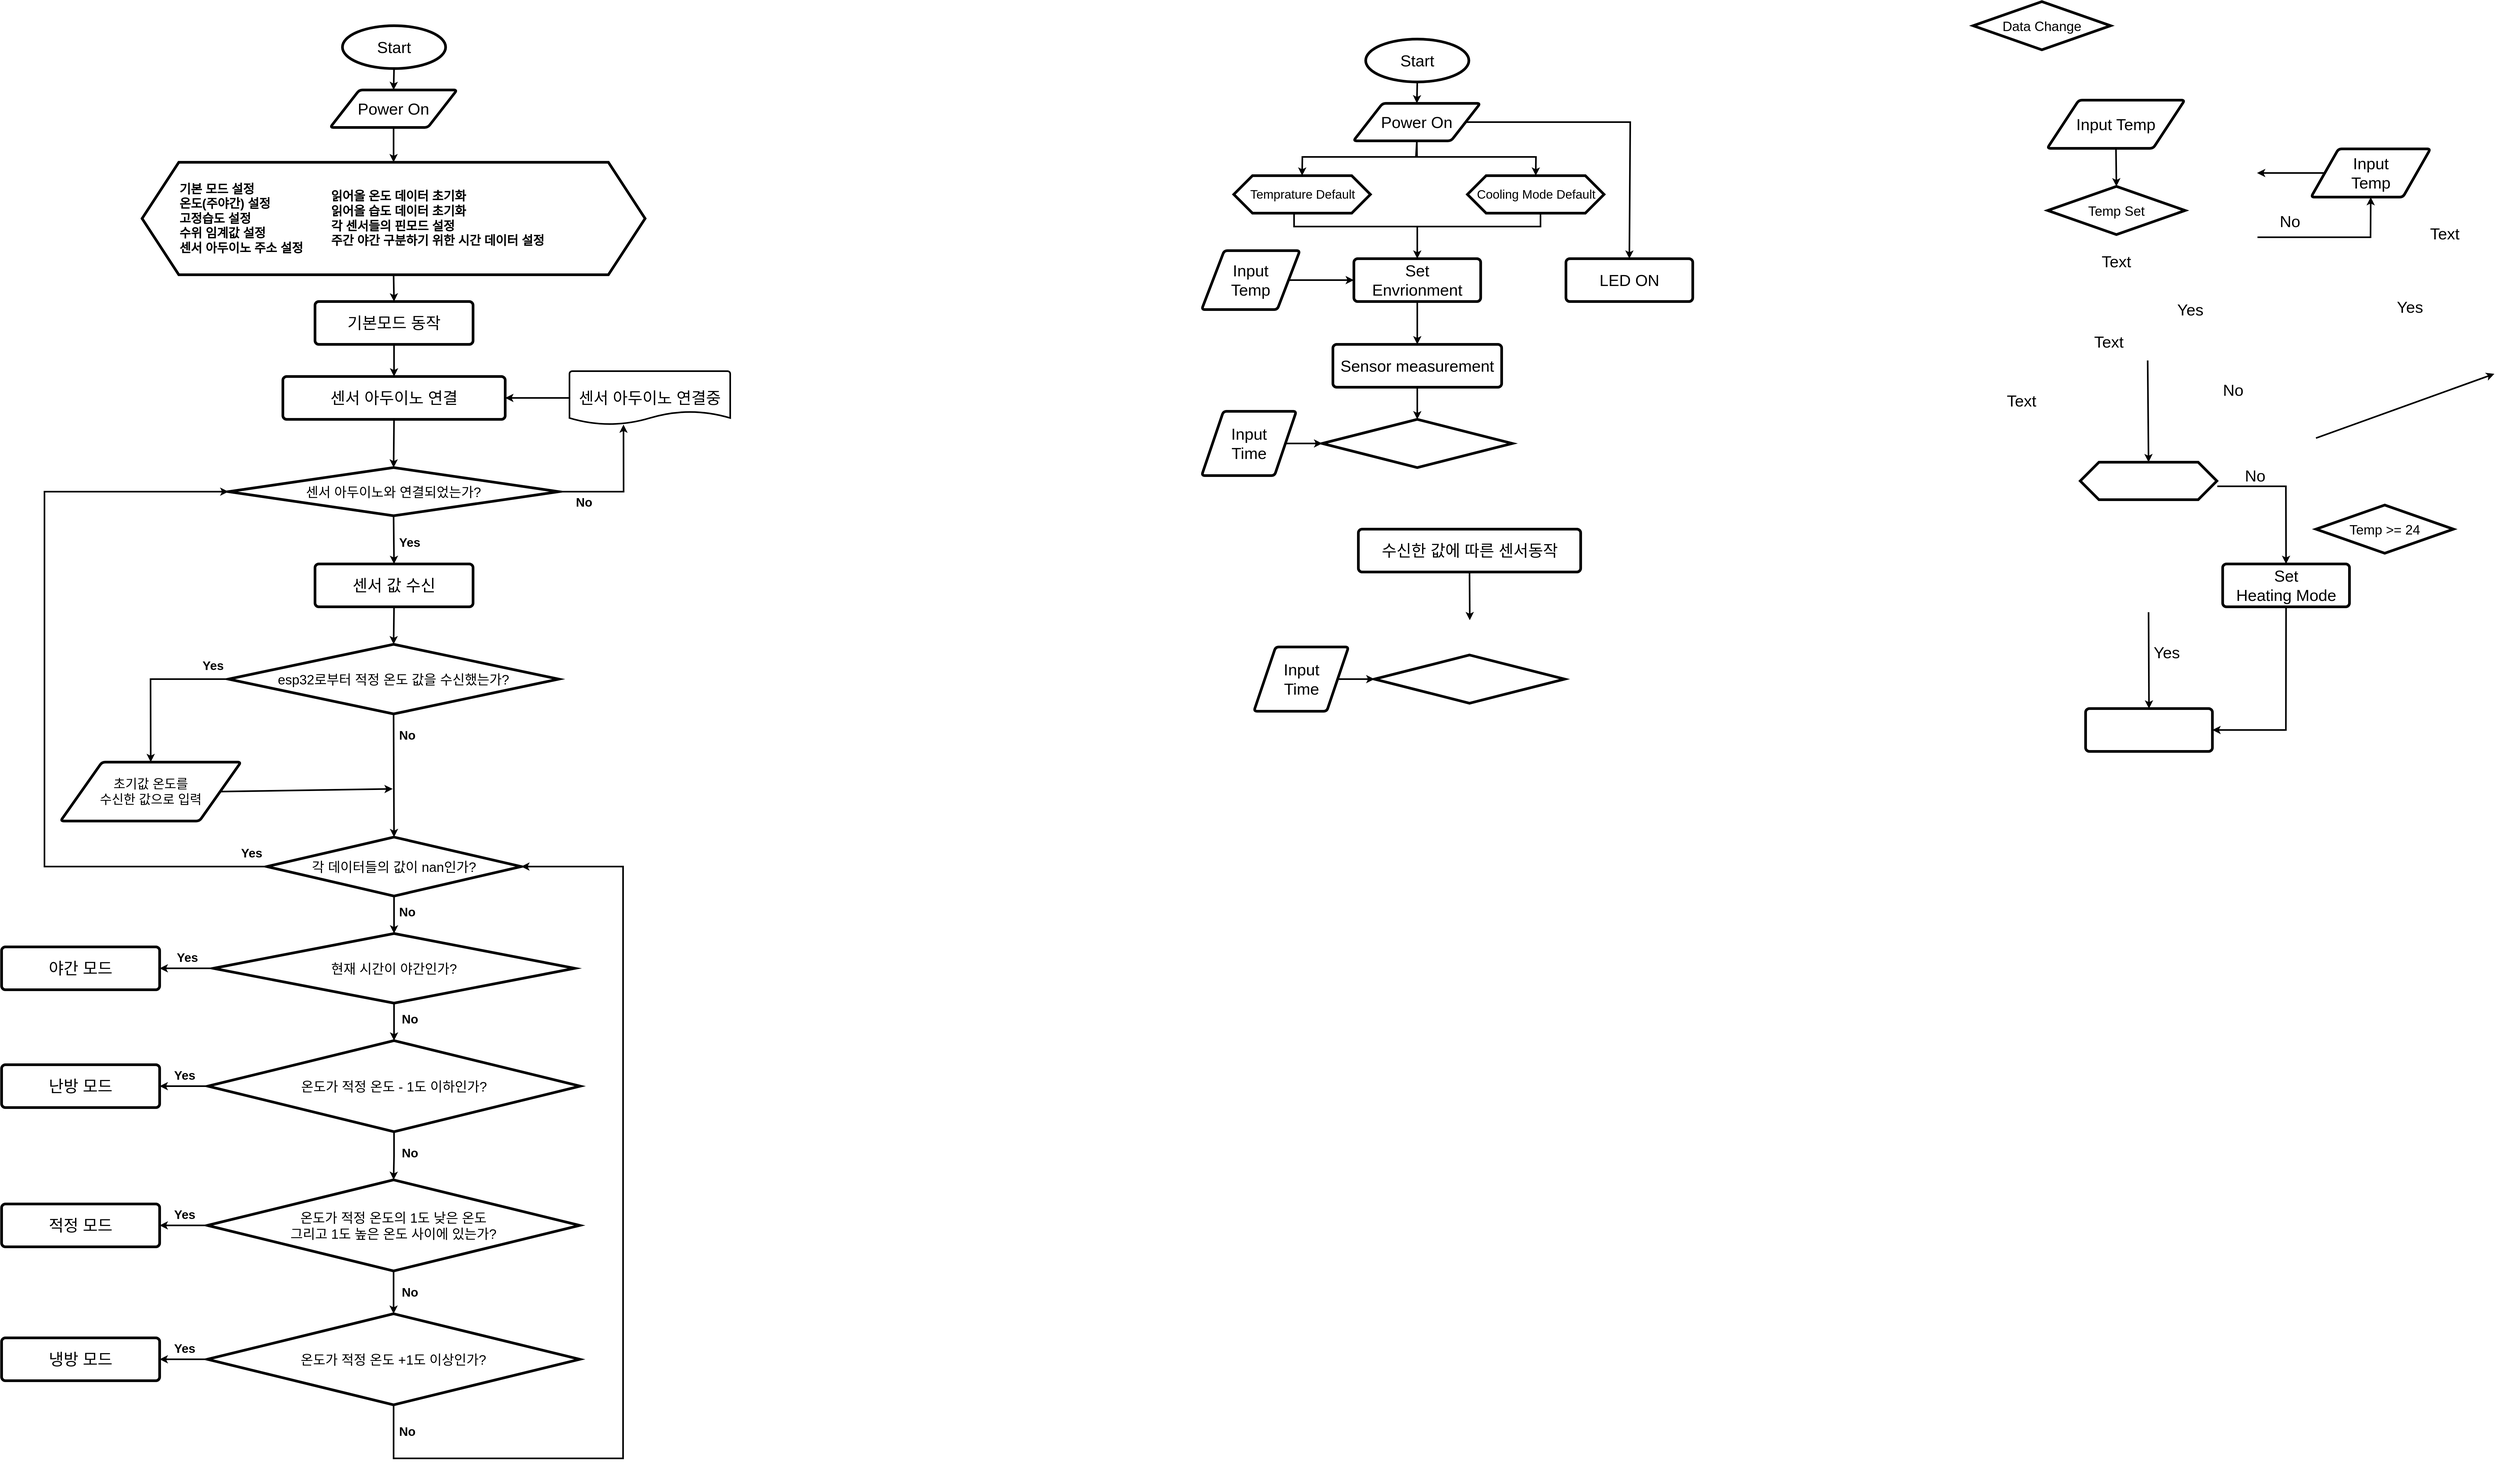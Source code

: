 <mxfile version="21.6.7" type="github">
  <diagram name="Page-1" id="edf60f1a-56cd-e834-aa8a-f176f3a09ee4">
    <mxGraphModel dx="5271" dy="2767" grid="1" gridSize="10" guides="1" tooltips="1" connect="1" arrows="1" fold="1" page="0" pageScale="1" pageWidth="1200" pageHeight="1920" background="none" math="0" shadow="0">
      <root>
        <mxCell id="0" />
        <mxCell id="1" parent="0" />
        <mxCell id="U9xf68Dv_fSdAsA3OCzk-1" value="Start" style="strokeWidth=5;html=1;shape=mxgraph.flowchart.start_1;whiteSpace=wrap;fontSize=30;" parent="1" vertex="1">
          <mxGeometry x="-1233.8" y="-1290" width="192.6" height="80" as="geometry" />
        </mxCell>
        <mxCell id="U9xf68Dv_fSdAsA3OCzk-3" value="" style="verticalLabelPosition=bottom;verticalAlign=top;html=1;shape=hexagon;perimeter=hexagonPerimeter2;arcSize=6;size=0.137;strokeColor=default;strokeWidth=5;fontFamily=Helvetica;fontSize=30;fontColor=default;fillColor=default;spacing=0;" parent="1" vertex="1">
          <mxGeometry x="-1480" y="-1035" width="255" height="70" as="geometry" />
        </mxCell>
        <mxCell id="U9xf68Dv_fSdAsA3OCzk-5" value="Temprature Default" style="text;html=1;align=center;verticalAlign=middle;resizable=0;points=[];autosize=1;strokeColor=none;fillColor=none;fontSize=23;fontFamily=Helvetica;fontColor=default;" parent="1" vertex="1">
          <mxGeometry x="-1462.5" y="-1020" width="220" height="40" as="geometry" />
        </mxCell>
        <mxCell id="U9xf68Dv_fSdAsA3OCzk-6" value="" style="endArrow=classic;html=1;rounded=0;fontFamily=Helvetica;fontSize=30;fontColor=default;exitX=0.5;exitY=1;exitDx=0;exitDy=0;exitPerimeter=0;strokeWidth=3;entryX=0.5;entryY=0;entryDx=0;entryDy=0;" parent="1" source="U9xf68Dv_fSdAsA3OCzk-1" target="U9xf68Dv_fSdAsA3OCzk-8" edge="1">
          <mxGeometry width="50" height="50" relative="1" as="geometry">
            <mxPoint x="-1010" y="-1130" as="sourcePoint" />
            <mxPoint x="-1140" y="-1180" as="targetPoint" />
          </mxGeometry>
        </mxCell>
        <mxCell id="U9xf68Dv_fSdAsA3OCzk-8" value="Power On" style="shape=parallelogram;html=1;strokeWidth=5;perimeter=parallelogramPerimeter;whiteSpace=wrap;rounded=1;arcSize=12;size=0.23;strokeColor=default;fontFamily=Helvetica;fontSize=30;fontColor=default;fillColor=default;" parent="1" vertex="1">
          <mxGeometry x="-1256.67" y="-1170" width="236.67" height="70" as="geometry" />
        </mxCell>
        <mxCell id="U9xf68Dv_fSdAsA3OCzk-9" value="" style="endArrow=classic;html=1;rounded=0;fontFamily=Helvetica;fontSize=30;fontColor=default;exitX=0.5;exitY=1;exitDx=0;exitDy=0;strokeWidth=3;entryX=0.5;entryY=0;entryDx=0;entryDy=0;" parent="1" source="U9xf68Dv_fSdAsA3OCzk-8" target="U9xf68Dv_fSdAsA3OCzk-3" edge="1">
          <mxGeometry width="50" height="50" relative="1" as="geometry">
            <mxPoint x="-1255.835" y="-1085" as="sourcePoint" />
            <mxPoint x="-1490" y="-1035" as="targetPoint" />
            <Array as="points">
              <mxPoint x="-1138" y="-1070" />
              <mxPoint x="-1352" y="-1070" />
            </Array>
          </mxGeometry>
        </mxCell>
        <mxCell id="U9xf68Dv_fSdAsA3OCzk-12" value="" style="endArrow=classic;html=1;rounded=0;fontFamily=Helvetica;fontSize=30;fontColor=default;strokeWidth=3;entryX=0.5;entryY=0;entryDx=0;entryDy=0;entryPerimeter=0;" parent="1" edge="1">
          <mxGeometry width="50" height="50" relative="1" as="geometry">
            <mxPoint x="225.83" y="-690" as="sourcePoint" />
            <mxPoint x="227.5" y="-500" as="targetPoint" />
          </mxGeometry>
        </mxCell>
        <mxCell id="U9xf68Dv_fSdAsA3OCzk-17" value="" style="endArrow=classic;html=1;rounded=0;fontFamily=Helvetica;fontSize=30;fontColor=default;exitX=0.5;exitY=1;exitDx=0;exitDy=0;strokeWidth=3;entryX=0.5;entryY=0;entryDx=0;entryDy=0;" parent="1" source="U9xf68Dv_fSdAsA3OCzk-8" target="U9xf68Dv_fSdAsA3OCzk-32" edge="1">
          <mxGeometry width="50" height="50" relative="1" as="geometry">
            <mxPoint x="-800" y="-1100" as="sourcePoint" />
            <mxPoint x="-565.5" y="-1060" as="targetPoint" />
            <Array as="points">
              <mxPoint x="-1140" y="-1070" />
              <mxPoint x="-916" y="-1070" />
            </Array>
          </mxGeometry>
        </mxCell>
        <mxCell id="U9xf68Dv_fSdAsA3OCzk-20" value="" style="rounded=1;whiteSpace=wrap;html=1;absoluteArcSize=1;arcSize=14;strokeWidth=5;strokeColor=default;fontFamily=Helvetica;fontSize=30;fontColor=default;fillColor=default;" parent="1" vertex="1">
          <mxGeometry x="109.99" y="-40" width="236.68" height="80" as="geometry" />
        </mxCell>
        <mxCell id="U9xf68Dv_fSdAsA3OCzk-23" value="" style="endArrow=classic;html=1;rounded=0;fontFamily=Helvetica;fontSize=30;fontColor=default;exitX=0;exitY=0.5;exitDx=0;exitDy=0;strokeWidth=3;exitPerimeter=0;entryX=0.5;entryY=0;entryDx=0;entryDy=0;" parent="1" source="U9xf68Dv_fSdAsA3OCzk-54" target="U9xf68Dv_fSdAsA3OCzk-31" edge="1">
          <mxGeometry width="50" height="50" relative="1" as="geometry">
            <mxPoint x="-910.0" y="-850" as="sourcePoint" />
            <mxPoint x="-978.58" y="-745" as="targetPoint" />
          </mxGeometry>
        </mxCell>
        <mxCell id="U9xf68Dv_fSdAsA3OCzk-24" value="Yes" style="text;html=1;align=center;verticalAlign=middle;resizable=0;points=[];autosize=1;strokeColor=none;fillColor=none;fontSize=30;fontFamily=Helvetica;fontColor=default;" parent="1" vertex="1">
          <mxGeometry x="270" y="-810" width="70" height="50" as="geometry" />
        </mxCell>
        <mxCell id="U9xf68Dv_fSdAsA3OCzk-25" value="" style="endArrow=classic;html=1;rounded=0;fontFamily=Helvetica;fontSize=30;fontColor=default;exitX=1;exitY=0.5;exitDx=0;exitDy=0;exitPerimeter=0;strokeWidth=3;entryX=0.5;entryY=1;entryDx=0;entryDy=0;" parent="1" target="U9xf68Dv_fSdAsA3OCzk-28" edge="1">
          <mxGeometry width="50" height="50" relative="1" as="geometry">
            <mxPoint x="430.83" y="-920" as="sourcePoint" />
            <mxPoint x="760.83" y="-935" as="targetPoint" />
            <Array as="points">
              <mxPoint x="641.83" y="-920" />
            </Array>
          </mxGeometry>
        </mxCell>
        <mxCell id="U9xf68Dv_fSdAsA3OCzk-27" value="No" style="text;html=1;align=center;verticalAlign=middle;resizable=0;points=[];autosize=1;strokeColor=none;fillColor=none;fontSize=30;fontFamily=Helvetica;fontColor=default;" parent="1" vertex="1">
          <mxGeometry x="460.83" y="-975" width="60" height="50" as="geometry" />
        </mxCell>
        <mxCell id="U9xf68Dv_fSdAsA3OCzk-28" value="Input&lt;br&gt;Temp" style="shape=parallelogram;html=1;strokeWidth=5;perimeter=parallelogramPerimeter;whiteSpace=wrap;rounded=1;arcSize=12;size=0.23;strokeColor=default;fontFamily=Helvetica;fontSize=30;fontColor=default;fillColor=default;" parent="1" vertex="1">
          <mxGeometry x="530.83" y="-1085" width="222.73" height="90" as="geometry" />
        </mxCell>
        <mxCell id="U9xf68Dv_fSdAsA3OCzk-29" value="" style="endArrow=classic;html=1;rounded=0;fontFamily=Helvetica;fontSize=30;fontColor=default;entryX=1;entryY=0.5;entryDx=0;entryDy=0;exitX=0;exitY=0.5;exitDx=0;exitDy=0;strokeWidth=3;" parent="1" source="U9xf68Dv_fSdAsA3OCzk-28" edge="1">
          <mxGeometry width="50" height="50" relative="1" as="geometry">
            <mxPoint x="570.83" y="-1025" as="sourcePoint" />
            <mxPoint x="430" y="-1040" as="targetPoint" />
          </mxGeometry>
        </mxCell>
        <mxCell id="U9xf68Dv_fSdAsA3OCzk-31" value="Set&lt;br&gt;Envrionment" style="rounded=1;whiteSpace=wrap;html=1;absoluteArcSize=1;arcSize=14;strokeWidth=5;strokeColor=default;fontFamily=Helvetica;fontSize=30;fontColor=default;fillColor=default;" parent="1" vertex="1">
          <mxGeometry x="-1255.84" y="-880" width="236.68" height="80" as="geometry" />
        </mxCell>
        <mxCell id="U9xf68Dv_fSdAsA3OCzk-32" value="" style="verticalLabelPosition=bottom;verticalAlign=top;html=1;shape=hexagon;perimeter=hexagonPerimeter2;arcSize=6;size=0.137;strokeColor=default;strokeWidth=5;fontFamily=Helvetica;fontSize=30;fontColor=default;fillColor=default;spacing=0;" parent="1" vertex="1">
          <mxGeometry x="-1043.92" y="-1035" width="255" height="70" as="geometry" />
        </mxCell>
        <mxCell id="U9xf68Dv_fSdAsA3OCzk-33" value="Cooling Mode Default" style="text;html=1;align=center;verticalAlign=middle;resizable=0;points=[];autosize=1;strokeColor=none;fillColor=none;fontSize=23;fontFamily=Helvetica;fontColor=default;" parent="1" vertex="1">
          <mxGeometry x="-1036.42" y="-1020" width="240" height="40" as="geometry" />
        </mxCell>
        <mxCell id="U9xf68Dv_fSdAsA3OCzk-36" value="Yes" style="text;html=1;align=center;verticalAlign=middle;resizable=0;points=[];autosize=1;strokeColor=none;fillColor=none;fontSize=30;fontFamily=Helvetica;fontColor=default;" parent="1" vertex="1">
          <mxGeometry x="225.83" y="-170" width="70" height="50" as="geometry" />
        </mxCell>
        <mxCell id="U9xf68Dv_fSdAsA3OCzk-37" value="" style="endArrow=classic;html=1;rounded=0;fontFamily=Helvetica;fontSize=30;fontColor=default;exitX=1;exitY=0.5;exitDx=0;exitDy=0;exitPerimeter=0;strokeWidth=3;entryX=0.5;entryY=0;entryDx=0;entryDy=0;" parent="1" target="U9xf68Dv_fSdAsA3OCzk-42" edge="1">
          <mxGeometry width="50" height="50" relative="1" as="geometry">
            <mxPoint x="355.83" y="-455" as="sourcePoint" />
            <mxPoint x="487.195" y="-390" as="targetPoint" />
            <Array as="points">
              <mxPoint x="483.83" y="-455" />
            </Array>
          </mxGeometry>
        </mxCell>
        <mxCell id="U9xf68Dv_fSdAsA3OCzk-38" value="No" style="text;html=1;align=center;verticalAlign=middle;resizable=0;points=[];autosize=1;strokeColor=none;fillColor=none;fontSize=30;fontFamily=Helvetica;fontColor=default;" parent="1" vertex="1">
          <mxGeometry x="395.83" y="-500" width="60" height="50" as="geometry" />
        </mxCell>
        <mxCell id="U9xf68Dv_fSdAsA3OCzk-40" value="" style="endArrow=classic;html=1;rounded=0;fontFamily=Helvetica;fontSize=30;fontColor=default;exitX=0.5;exitY=1;exitDx=0;exitDy=0;strokeWidth=3;entryX=0.5;entryY=0;entryDx=0;entryDy=0;exitPerimeter=0;" parent="1" target="U9xf68Dv_fSdAsA3OCzk-20" edge="1">
          <mxGeometry width="50" height="50" relative="1" as="geometry">
            <mxPoint x="227.5" y="-220" as="sourcePoint" />
            <mxPoint x="227.83" y="-180" as="targetPoint" />
          </mxGeometry>
        </mxCell>
        <mxCell id="U9xf68Dv_fSdAsA3OCzk-41" value="" style="endArrow=classic;html=1;rounded=0;fontFamily=Helvetica;fontSize=30;fontColor=default;exitX=0.5;exitY=1;exitDx=0;exitDy=0;strokeWidth=3;entryX=1;entryY=0.5;entryDx=0;entryDy=0;" parent="1" source="U9xf68Dv_fSdAsA3OCzk-42" target="U9xf68Dv_fSdAsA3OCzk-20" edge="1">
          <mxGeometry width="50" height="50" relative="1" as="geometry">
            <mxPoint x="487.195" y="-110" as="sourcePoint" />
            <mxPoint x="486.83" y="55" as="targetPoint" />
            <Array as="points">
              <mxPoint x="483.83" />
            </Array>
          </mxGeometry>
        </mxCell>
        <mxCell id="U9xf68Dv_fSdAsA3OCzk-42" value="Set&lt;br&gt;Heating Mode" style="rounded=1;whiteSpace=wrap;html=1;absoluteArcSize=1;arcSize=14;strokeWidth=5;strokeColor=default;fontFamily=Helvetica;fontSize=30;fontColor=default;fillColor=default;" parent="1" vertex="1">
          <mxGeometry x="365.83" y="-310" width="236.68" height="80" as="geometry" />
        </mxCell>
        <mxCell id="U9xf68Dv_fSdAsA3OCzk-44" value="Temp &amp;gt;= 24" style="strokeWidth=5;html=1;shape=mxgraph.flowchart.decision;whiteSpace=wrap;strokeColor=default;fontFamily=Helvetica;fontSize=25;fontColor=default;fillColor=default;" parent="1" vertex="1">
          <mxGeometry x="540.0" y="-420" width="256.66" height="90" as="geometry" />
        </mxCell>
        <mxCell id="U9xf68Dv_fSdAsA3OCzk-45" value="" style="verticalLabelPosition=bottom;verticalAlign=top;html=1;shape=hexagon;perimeter=hexagonPerimeter2;arcSize=6;size=0.137;strokeColor=default;strokeWidth=5;fontFamily=Helvetica;fontSize=30;fontColor=default;fillColor=default;spacing=0;" parent="1" vertex="1">
          <mxGeometry x="100.0" y="-500" width="255" height="70" as="geometry" />
        </mxCell>
        <mxCell id="U9xf68Dv_fSdAsA3OCzk-47" value="Temp Set" style="strokeWidth=5;html=1;shape=mxgraph.flowchart.decision;whiteSpace=wrap;strokeColor=default;fontFamily=Helvetica;fontSize=25;fontColor=default;fillColor=default;" parent="1" vertex="1">
          <mxGeometry x="39.17" y="-1015" width="256.66" height="90" as="geometry" />
        </mxCell>
        <mxCell id="U9xf68Dv_fSdAsA3OCzk-54" value="" style="strokeWidth=3;html=1;shape=mxgraph.flowchart.annotation_2;align=left;labelPosition=right;pointerEvents=1;strokeColor=default;fontFamily=Helvetica;fontSize=30;fontColor=default;fillColor=default;rotation=-90;" parent="1" vertex="1">
          <mxGeometry x="-1162.5" y="-1170" width="50" height="460" as="geometry" />
        </mxCell>
        <mxCell id="U9xf68Dv_fSdAsA3OCzk-55" value="Text" style="text;html=1;align=center;verticalAlign=middle;resizable=0;points=[];autosize=1;strokeColor=none;fillColor=none;fontSize=30;fontFamily=Helvetica;fontColor=default;" parent="1" vertex="1">
          <mxGeometry x="113.33" y="-750" width="80" height="50" as="geometry" />
        </mxCell>
        <mxCell id="U9xf68Dv_fSdAsA3OCzk-56" value="" style="endArrow=classic;html=1;rounded=0;fontFamily=Helvetica;fontSize=30;fontColor=default;strokeWidth=3;exitX=0.5;exitY=1;exitDx=0;exitDy=0;entryX=0.5;entryY=0;entryDx=0;entryDy=0;" parent="1" source="U9xf68Dv_fSdAsA3OCzk-31" target="U9xf68Dv_fSdAsA3OCzk-71" edge="1">
          <mxGeometry width="50" height="50" relative="1" as="geometry">
            <mxPoint x="-1130" y="-760" as="sourcePoint" />
            <mxPoint x="-1138" y="-720" as="targetPoint" />
          </mxGeometry>
        </mxCell>
        <mxCell id="U9xf68Dv_fSdAsA3OCzk-57" value="Input Temp" style="shape=parallelogram;html=1;strokeWidth=5;perimeter=parallelogramPerimeter;whiteSpace=wrap;rounded=1;arcSize=12;size=0.23;strokeColor=default;fontFamily=Helvetica;fontSize=30;fontColor=default;fillColor=default;" parent="1" vertex="1">
          <mxGeometry x="38.33" y="-1176" width="256.67" height="90" as="geometry" />
        </mxCell>
        <mxCell id="U9xf68Dv_fSdAsA3OCzk-58" value="" style="endArrow=classic;html=1;rounded=0;fontFamily=Helvetica;fontSize=30;fontColor=default;strokeWidth=3;exitX=0.5;exitY=1;exitDx=0;exitDy=0;entryX=0.5;entryY=0;entryDx=0;entryDy=0;entryPerimeter=0;" parent="1" source="U9xf68Dv_fSdAsA3OCzk-57" target="U9xf68Dv_fSdAsA3OCzk-47" edge="1">
          <mxGeometry width="50" height="50" relative="1" as="geometry">
            <mxPoint x="535" y="-1076" as="sourcePoint" />
            <mxPoint x="455" y="-1066" as="targetPoint" />
          </mxGeometry>
        </mxCell>
        <mxCell id="U9xf68Dv_fSdAsA3OCzk-59" value="Data Change" style="strokeWidth=5;html=1;shape=mxgraph.flowchart.decision;whiteSpace=wrap;strokeColor=default;fontFamily=Helvetica;fontSize=25;fontColor=default;fillColor=default;" parent="1" vertex="1">
          <mxGeometry x="-100.0" y="-1360" width="256.66" height="90" as="geometry" />
        </mxCell>
        <mxCell id="U9xf68Dv_fSdAsA3OCzk-60" value="" style="endArrow=classic;html=1;rounded=0;fontFamily=Helvetica;fontSize=30;fontColor=default;strokeWidth=3;" parent="1" edge="1">
          <mxGeometry width="50" height="50" relative="1" as="geometry">
            <mxPoint x="540" y="-545" as="sourcePoint" />
            <mxPoint x="873" y="-665" as="targetPoint" />
          </mxGeometry>
        </mxCell>
        <mxCell id="U9xf68Dv_fSdAsA3OCzk-61" value="Yes" style="text;html=1;align=center;verticalAlign=middle;resizable=0;points=[];autosize=1;strokeColor=none;fillColor=none;fontSize=30;fontFamily=Helvetica;fontColor=default;" parent="1" vertex="1">
          <mxGeometry x="680" y="-815" width="70" height="50" as="geometry" />
        </mxCell>
        <mxCell id="U9xf68Dv_fSdAsA3OCzk-62" value="No" style="text;html=1;align=center;verticalAlign=middle;resizable=0;points=[];autosize=1;strokeColor=none;fillColor=none;fontSize=30;fontFamily=Helvetica;fontColor=default;" parent="1" vertex="1">
          <mxGeometry x="355.0" y="-660" width="60" height="50" as="geometry" />
        </mxCell>
        <mxCell id="U9xf68Dv_fSdAsA3OCzk-65" value="Input&lt;br&gt;Temp" style="shape=parallelogram;html=1;strokeWidth=5;perimeter=parallelogramPerimeter;whiteSpace=wrap;rounded=1;arcSize=12;size=0.23;strokeColor=default;fontFamily=Helvetica;fontSize=30;fontColor=default;fillColor=default;" parent="1" vertex="1">
          <mxGeometry x="-1540" y="-895" width="183.33" height="110" as="geometry" />
        </mxCell>
        <mxCell id="U9xf68Dv_fSdAsA3OCzk-66" value="" style="endArrow=classic;html=1;rounded=0;fontFamily=Helvetica;fontSize=30;fontColor=default;exitX=1;exitY=0.5;exitDx=0;exitDy=0;entryX=0;entryY=0.5;entryDx=0;entryDy=0;strokeWidth=3;" parent="1" source="U9xf68Dv_fSdAsA3OCzk-65" target="U9xf68Dv_fSdAsA3OCzk-31" edge="1">
          <mxGeometry width="50" height="50" relative="1" as="geometry">
            <mxPoint x="-970" y="-650" as="sourcePoint" />
            <mxPoint x="-920" y="-700" as="targetPoint" />
          </mxGeometry>
        </mxCell>
        <mxCell id="U9xf68Dv_fSdAsA3OCzk-67" value="" style="endArrow=classic;html=1;rounded=0;fontFamily=Helvetica;fontSize=30;fontColor=default;strokeWidth=3;exitX=1;exitY=0.5;exitDx=0;exitDy=0;entryX=0.5;entryY=0;entryDx=0;entryDy=0;" parent="1" source="U9xf68Dv_fSdAsA3OCzk-8" target="U9xf68Dv_fSdAsA3OCzk-70" edge="1">
          <mxGeometry width="50" height="50" relative="1" as="geometry">
            <mxPoint x="-680.0" y="-1170" as="sourcePoint" />
            <mxPoint x="-682.5" y="-880.0" as="targetPoint" />
            <Array as="points">
              <mxPoint x="-740" y="-1135" />
            </Array>
          </mxGeometry>
        </mxCell>
        <mxCell id="U9xf68Dv_fSdAsA3OCzk-68" value="Text" style="text;html=1;align=center;verticalAlign=middle;resizable=0;points=[];autosize=1;strokeColor=none;fillColor=none;fontSize=30;fontFamily=Helvetica;fontColor=default;" parent="1" vertex="1">
          <mxGeometry x="126.67" y="-900" width="80" height="50" as="geometry" />
        </mxCell>
        <mxCell id="U9xf68Dv_fSdAsA3OCzk-70" value="LED ON" style="rounded=1;whiteSpace=wrap;html=1;absoluteArcSize=1;arcSize=14;strokeWidth=5;strokeColor=default;fontFamily=Helvetica;fontSize=30;fontColor=default;fillColor=default;" parent="1" vertex="1">
          <mxGeometry x="-860.0" y="-880" width="236.68" height="80" as="geometry" />
        </mxCell>
        <mxCell id="U9xf68Dv_fSdAsA3OCzk-71" value="Sensor&amp;nbsp;measurement" style="rounded=1;whiteSpace=wrap;html=1;absoluteArcSize=1;arcSize=14;strokeWidth=5;strokeColor=default;fontFamily=Helvetica;fontSize=30;fontColor=default;fillColor=default;" parent="1" vertex="1">
          <mxGeometry x="-1295" y="-720" width="315" height="80" as="geometry" />
        </mxCell>
        <mxCell id="U9xf68Dv_fSdAsA3OCzk-72" value="" style="strokeWidth=5;html=1;shape=mxgraph.flowchart.decision;whiteSpace=wrap;strokeColor=default;fontFamily=Helvetica;fontSize=25;fontColor=default;fillColor=default;" parent="1" vertex="1">
          <mxGeometry x="-1315" y="-580" width="355" height="90" as="geometry" />
        </mxCell>
        <mxCell id="U9xf68Dv_fSdAsA3OCzk-73" value="Text" style="text;html=1;align=center;verticalAlign=middle;resizable=0;points=[];autosize=1;strokeColor=none;fillColor=none;fontSize=30;fontFamily=Helvetica;fontColor=default;" parent="1" vertex="1">
          <mxGeometry x="-50" y="-640" width="80" height="50" as="geometry" />
        </mxCell>
        <mxCell id="U9xf68Dv_fSdAsA3OCzk-74" value="Input&lt;br&gt;Time" style="shape=parallelogram;html=1;strokeWidth=5;perimeter=parallelogramPerimeter;whiteSpace=wrap;rounded=1;arcSize=12;size=0.23;strokeColor=default;fontFamily=Helvetica;fontSize=30;fontColor=default;fillColor=default;" parent="1" vertex="1">
          <mxGeometry x="-1540" y="-595" width="176.67" height="120" as="geometry" />
        </mxCell>
        <mxCell id="U9xf68Dv_fSdAsA3OCzk-75" value="" style="endArrow=classic;html=1;rounded=0;fontFamily=Helvetica;fontSize=30;fontColor=default;strokeWidth=3;entryX=0.5;entryY=0;entryDx=0;entryDy=0;entryPerimeter=0;exitX=0.5;exitY=1;exitDx=0;exitDy=0;" parent="1" source="U9xf68Dv_fSdAsA3OCzk-71" target="U9xf68Dv_fSdAsA3OCzk-72" edge="1">
          <mxGeometry width="50" height="50" relative="1" as="geometry">
            <mxPoint x="-710" y="-640" as="sourcePoint" />
            <mxPoint x="-708.33" y="-450" as="targetPoint" />
          </mxGeometry>
        </mxCell>
        <mxCell id="U9xf68Dv_fSdAsA3OCzk-76" value="" style="endArrow=classic;html=1;rounded=0;fontFamily=Helvetica;fontSize=30;fontColor=default;strokeWidth=3;entryX=0;entryY=0.5;entryDx=0;entryDy=0;entryPerimeter=0;exitX=1;exitY=0.5;exitDx=0;exitDy=0;" parent="1" source="U9xf68Dv_fSdAsA3OCzk-74" target="U9xf68Dv_fSdAsA3OCzk-72" edge="1">
          <mxGeometry width="50" height="50" relative="1" as="geometry">
            <mxPoint x="-920" y="-640" as="sourcePoint" />
            <mxPoint x="-918.33" y="-450" as="targetPoint" />
          </mxGeometry>
        </mxCell>
        <mxCell id="U9xf68Dv_fSdAsA3OCzk-77" value="Text" style="text;html=1;align=center;verticalAlign=middle;resizable=0;points=[];autosize=1;strokeColor=none;fillColor=none;fontSize=30;fontFamily=Helvetica;fontColor=default;" parent="1" vertex="1">
          <mxGeometry x="740" y="-952" width="80" height="50" as="geometry" />
        </mxCell>
        <mxCell id="Pv6JQm2EQvo27AxfOFqY-1" value="Start" style="strokeWidth=5;html=1;shape=mxgraph.flowchart.start_1;whiteSpace=wrap;fontSize=30;" vertex="1" parent="1">
          <mxGeometry x="-3143.8" y="-1315" width="192.6" height="80" as="geometry" />
        </mxCell>
        <mxCell id="Pv6JQm2EQvo27AxfOFqY-4" value="" style="endArrow=classic;html=1;rounded=0;fontFamily=Helvetica;fontSize=30;fontColor=default;exitX=0.5;exitY=1;exitDx=0;exitDy=0;exitPerimeter=0;strokeWidth=3;entryX=0.5;entryY=0;entryDx=0;entryDy=0;" edge="1" parent="1" source="Pv6JQm2EQvo27AxfOFqY-1" target="Pv6JQm2EQvo27AxfOFqY-5">
          <mxGeometry width="50" height="50" relative="1" as="geometry">
            <mxPoint x="-2920" y="-1155" as="sourcePoint" />
            <mxPoint x="-3050" y="-1205" as="targetPoint" />
          </mxGeometry>
        </mxCell>
        <mxCell id="Pv6JQm2EQvo27AxfOFqY-5" value="Power On" style="shape=parallelogram;html=1;strokeWidth=5;perimeter=parallelogramPerimeter;whiteSpace=wrap;rounded=1;arcSize=12;size=0.23;strokeColor=default;fontFamily=Helvetica;fontSize=30;fontColor=default;fillColor=default;" vertex="1" parent="1">
          <mxGeometry x="-3166.67" y="-1195" width="236.67" height="70" as="geometry" />
        </mxCell>
        <mxCell id="Pv6JQm2EQvo27AxfOFqY-8" value="" style="endArrow=classic;html=1;rounded=0;fontFamily=Helvetica;fontSize=30;fontColor=default;exitX=0.5;exitY=1;exitDx=0;exitDy=0;strokeWidth=3;entryX=0.5;entryY=0;entryDx=0;entryDy=0;" edge="1" parent="1" source="Pv6JQm2EQvo27AxfOFqY-10" target="Pv6JQm2EQvo27AxfOFqY-51">
          <mxGeometry width="50" height="50" relative="1" as="geometry">
            <mxPoint x="-3047.5" y="-940" as="sourcePoint" />
            <mxPoint x="-3048" y="-690" as="targetPoint" />
          </mxGeometry>
        </mxCell>
        <mxCell id="Pv6JQm2EQvo27AxfOFqY-9" value="센서 값 수신" style="rounded=1;whiteSpace=wrap;html=1;absoluteArcSize=1;arcSize=14;strokeWidth=5;strokeColor=default;fontFamily=Helvetica;fontSize=30;fontColor=default;fillColor=default;" vertex="1" parent="1">
          <mxGeometry x="-3195" y="-310" width="295" height="80" as="geometry" />
        </mxCell>
        <mxCell id="Pv6JQm2EQvo27AxfOFqY-10" value="" style="verticalLabelPosition=bottom;verticalAlign=top;html=1;shape=hexagon;perimeter=hexagonPerimeter2;arcSize=6;size=0.073;strokeColor=default;strokeWidth=5;fontFamily=Helvetica;fontSize=30;fontColor=default;fillColor=default;spacing=0;" vertex="1" parent="1">
          <mxGeometry x="-3517.79" y="-1060" width="938.92" height="210" as="geometry" />
        </mxCell>
        <mxCell id="Pv6JQm2EQvo27AxfOFqY-11" value="&lt;font style=&quot;font-size: 23px;&quot;&gt;기본 모드 설정&lt;br&gt;온도(주야간) 설정&lt;br&gt;고정습도 설정&lt;br&gt;수위 임계값 설정&lt;br&gt;센서 아두이노 주소 설정&lt;/font&gt;" style="text;html=1;align=left;verticalAlign=middle;resizable=0;points=[];autosize=1;strokeColor=none;fillColor=none;fontSize=23;fontFamily=Helvetica;fontColor=default;fontStyle=1" vertex="1" parent="1">
          <mxGeometry x="-3450" y="-1030" width="270" height="150" as="geometry" />
        </mxCell>
        <mxCell id="Pv6JQm2EQvo27AxfOFqY-13" value="" style="endArrow=classic;html=1;rounded=0;fontFamily=Helvetica;fontSize=30;fontColor=default;strokeWidth=3;exitX=0.5;exitY=1;exitDx=0;exitDy=0;entryX=0.5;entryY=0;entryDx=0;entryDy=0;entryPerimeter=0;" edge="1" parent="1" source="Pv6JQm2EQvo27AxfOFqY-9" target="Pv6JQm2EQvo27AxfOFqY-41">
          <mxGeometry width="50" height="50" relative="1" as="geometry">
            <mxPoint x="-3040" y="135" as="sourcePoint" />
            <mxPoint x="-2830" y="-140" as="targetPoint" />
          </mxGeometry>
        </mxCell>
        <mxCell id="Pv6JQm2EQvo27AxfOFqY-14" value="초기값 온도를&lt;br&gt;수신한 값으로 입력" style="shape=parallelogram;html=1;strokeWidth=5;perimeter=parallelogramPerimeter;whiteSpace=wrap;rounded=1;arcSize=12;size=0.23;strokeColor=default;fontFamily=Helvetica;fontSize=24;fontColor=default;fillColor=default;" vertex="1" parent="1">
          <mxGeometry x="-3670" y="60" width="336.67" height="110" as="geometry" />
        </mxCell>
        <mxCell id="Pv6JQm2EQvo27AxfOFqY-15" value="" style="endArrow=classic;html=1;rounded=0;fontFamily=Helvetica;fontSize=30;fontColor=default;exitX=1;exitY=0.5;exitDx=0;exitDy=0;strokeWidth=3;" edge="1" parent="1" source="Pv6JQm2EQvo27AxfOFqY-14">
          <mxGeometry width="50" height="50" relative="1" as="geometry">
            <mxPoint x="-2880" y="305" as="sourcePoint" />
            <mxPoint x="-3050" y="110" as="targetPoint" />
          </mxGeometry>
        </mxCell>
        <mxCell id="Pv6JQm2EQvo27AxfOFqY-18" value="수신한 값에 따른 센서동작" style="rounded=1;whiteSpace=wrap;html=1;absoluteArcSize=1;arcSize=14;strokeWidth=5;strokeColor=default;fontFamily=Helvetica;fontSize=30;fontColor=default;fillColor=default;" vertex="1" parent="1">
          <mxGeometry x="-1247.5" y="-375" width="415" height="80" as="geometry" />
        </mxCell>
        <mxCell id="Pv6JQm2EQvo27AxfOFqY-19" value="" style="strokeWidth=5;html=1;shape=mxgraph.flowchart.decision;whiteSpace=wrap;strokeColor=default;fontFamily=Helvetica;fontSize=25;fontColor=default;fillColor=default;" vertex="1" parent="1">
          <mxGeometry x="-1217.5" y="-140" width="355" height="90" as="geometry" />
        </mxCell>
        <mxCell id="Pv6JQm2EQvo27AxfOFqY-20" value="Input&lt;br&gt;Time" style="shape=parallelogram;html=1;strokeWidth=5;perimeter=parallelogramPerimeter;whiteSpace=wrap;rounded=1;arcSize=12;size=0.23;strokeColor=default;fontFamily=Helvetica;fontSize=30;fontColor=default;fillColor=default;" vertex="1" parent="1">
          <mxGeometry x="-1442.5" y="-155" width="176.67" height="120" as="geometry" />
        </mxCell>
        <mxCell id="Pv6JQm2EQvo27AxfOFqY-21" value="" style="endArrow=classic;html=1;rounded=0;fontFamily=Helvetica;fontSize=30;fontColor=default;strokeWidth=3;exitX=0.5;exitY=1;exitDx=0;exitDy=0;" edge="1" parent="1" source="Pv6JQm2EQvo27AxfOFqY-18">
          <mxGeometry width="50" height="50" relative="1" as="geometry">
            <mxPoint x="-612.5" y="-250" as="sourcePoint" />
            <mxPoint x="-1039.5" y="-205" as="targetPoint" />
          </mxGeometry>
        </mxCell>
        <mxCell id="Pv6JQm2EQvo27AxfOFqY-22" value="" style="endArrow=classic;html=1;rounded=0;fontFamily=Helvetica;fontSize=30;fontColor=default;strokeWidth=3;entryX=0;entryY=0.5;entryDx=0;entryDy=0;entryPerimeter=0;exitX=1;exitY=0.5;exitDx=0;exitDy=0;" edge="1" parent="1" source="Pv6JQm2EQvo27AxfOFqY-20" target="Pv6JQm2EQvo27AxfOFqY-19">
          <mxGeometry width="50" height="50" relative="1" as="geometry">
            <mxPoint x="-822.5" y="-200" as="sourcePoint" />
            <mxPoint x="-820.83" y="-10" as="targetPoint" />
          </mxGeometry>
        </mxCell>
        <mxCell id="Pv6JQm2EQvo27AxfOFqY-25" value="" style="endArrow=classic;html=1;rounded=0;fontFamily=Helvetica;fontSize=30;fontColor=default;exitX=0.5;exitY=1;exitDx=0;exitDy=0;strokeWidth=3;entryX=0.5;entryY=0;entryDx=0;entryDy=0;" edge="1" parent="1" source="Pv6JQm2EQvo27AxfOFqY-5" target="Pv6JQm2EQvo27AxfOFqY-10">
          <mxGeometry width="50" height="50" relative="1" as="geometry">
            <mxPoint x="-2850.04" y="-990" as="sourcePoint" />
            <mxPoint x="-2849.04" y="-905" as="targetPoint" />
          </mxGeometry>
        </mxCell>
        <mxCell id="Pv6JQm2EQvo27AxfOFqY-29" value="읽어올 온도 데이터 초기화&lt;br&gt;읽어올 습도 데이터 초기화&lt;br&gt;각 센서들의 핀모드 설정&lt;br&gt;주간 야간 구분하기 위한 시간 데이터 설정" style="text;html=1;align=left;verticalAlign=middle;resizable=0;points=[];autosize=1;strokeColor=none;fillColor=none;fontSize=23;fontFamily=Helvetica;fontColor=default;fontStyle=1" vertex="1" parent="1">
          <mxGeometry x="-3166.67" y="-1015" width="450" height="120" as="geometry" />
        </mxCell>
        <mxCell id="Pv6JQm2EQvo27AxfOFqY-30" value="" style="endArrow=classic;html=1;rounded=0;fontFamily=Helvetica;fontSize=30;fontColor=default;strokeWidth=3;exitX=0.5;exitY=1;exitDx=0;exitDy=0;entryX=0.5;entryY=0;entryDx=0;entryDy=0;exitPerimeter=0;" edge="1" parent="1" source="Pv6JQm2EQvo27AxfOFqY-32" target="Pv6JQm2EQvo27AxfOFqY-9">
          <mxGeometry width="50" height="50" relative="1" as="geometry">
            <mxPoint x="-3047.5" y="-410" as="sourcePoint" />
            <mxPoint x="-2960" y="-330" as="targetPoint" />
          </mxGeometry>
        </mxCell>
        <mxCell id="Pv6JQm2EQvo27AxfOFqY-32" value="센서 아두이노와 연결되었는가?" style="strokeWidth=5;html=1;shape=mxgraph.flowchart.decision;whiteSpace=wrap;strokeColor=default;fontFamily=Helvetica;fontSize=25;fontColor=default;fillColor=default;" vertex="1" parent="1">
          <mxGeometry x="-3356.66" y="-490" width="616.66" height="90" as="geometry" />
        </mxCell>
        <mxCell id="Pv6JQm2EQvo27AxfOFqY-34" value="센서 아두이노 연결" style="rounded=1;whiteSpace=wrap;html=1;absoluteArcSize=1;arcSize=14;strokeWidth=5;strokeColor=default;fontFamily=Helvetica;fontSize=30;fontColor=default;fillColor=default;" vertex="1" parent="1">
          <mxGeometry x="-3255" y="-660" width="415" height="80" as="geometry" />
        </mxCell>
        <mxCell id="Pv6JQm2EQvo27AxfOFqY-35" value="" style="endArrow=classic;html=1;rounded=0;fontFamily=Helvetica;fontSize=30;fontColor=default;exitX=0.5;exitY=1;exitDx=0;exitDy=0;strokeWidth=3;entryX=0.5;entryY=0;entryDx=0;entryDy=0;entryPerimeter=0;" edge="1" parent="1" source="Pv6JQm2EQvo27AxfOFqY-34" target="Pv6JQm2EQvo27AxfOFqY-32">
          <mxGeometry width="50" height="50" relative="1" as="geometry">
            <mxPoint x="-3048" y="-550" as="sourcePoint" />
            <mxPoint x="-3000" y="-510" as="targetPoint" />
          </mxGeometry>
        </mxCell>
        <mxCell id="Pv6JQm2EQvo27AxfOFqY-37" value="Yes" style="text;html=1;align=left;verticalAlign=middle;resizable=0;points=[];autosize=1;strokeColor=none;fillColor=none;fontSize=23;fontFamily=Helvetica;fontColor=default;fontStyle=1" vertex="1" parent="1">
          <mxGeometry x="-3040" y="-370" width="60" height="40" as="geometry" />
        </mxCell>
        <mxCell id="Pv6JQm2EQvo27AxfOFqY-38" value="No" style="text;html=1;align=left;verticalAlign=middle;resizable=0;points=[];autosize=1;strokeColor=none;fillColor=none;fontSize=23;fontFamily=Helvetica;fontColor=default;fontStyle=1" vertex="1" parent="1">
          <mxGeometry x="-2710" y="-445" width="50" height="40" as="geometry" />
        </mxCell>
        <mxCell id="Pv6JQm2EQvo27AxfOFqY-39" value="" style="endArrow=classic;html=1;rounded=0;fontFamily=Helvetica;fontSize=30;fontColor=default;strokeWidth=3;entryX=1;entryY=0.5;entryDx=0;entryDy=0;exitX=0;exitY=0.5;exitDx=0;exitDy=0;exitPerimeter=0;" edge="1" parent="1" source="Pv6JQm2EQvo27AxfOFqY-56" target="Pv6JQm2EQvo27AxfOFqY-34">
          <mxGeometry width="50" height="50" relative="1" as="geometry">
            <mxPoint x="-2560" y="-420" as="sourcePoint" />
            <mxPoint x="-2630" y="-670" as="targetPoint" />
            <Array as="points">
              <mxPoint x="-2600" y="-620" />
              <mxPoint x="-2640" y="-620" />
            </Array>
          </mxGeometry>
        </mxCell>
        <mxCell id="Pv6JQm2EQvo27AxfOFqY-41" value="esp32로부터 적정 온도 값을 수신했는가?" style="strokeWidth=5;html=1;shape=mxgraph.flowchart.decision;whiteSpace=wrap;strokeColor=default;fontFamily=Helvetica;fontSize=25;fontColor=default;fillColor=default;" vertex="1" parent="1">
          <mxGeometry x="-3356.66" y="-160" width="616.66" height="130" as="geometry" />
        </mxCell>
        <mxCell id="Pv6JQm2EQvo27AxfOFqY-43" value="" style="endArrow=classic;html=1;rounded=0;fontFamily=Helvetica;fontSize=30;fontColor=default;strokeWidth=3;exitX=0.5;exitY=1;exitDx=0;exitDy=0;exitPerimeter=0;entryX=0.5;entryY=0;entryDx=0;entryDy=0;entryPerimeter=0;" edge="1" parent="1" source="Pv6JQm2EQvo27AxfOFqY-41" target="Pv6JQm2EQvo27AxfOFqY-52">
          <mxGeometry width="50" height="50" relative="1" as="geometry">
            <mxPoint x="-3047" y="-20" as="sourcePoint" />
            <mxPoint x="-3047.5" y="165" as="targetPoint" />
          </mxGeometry>
        </mxCell>
        <mxCell id="Pv6JQm2EQvo27AxfOFqY-44" value="" style="endArrow=classic;html=1;rounded=0;fontFamily=Helvetica;fontSize=30;fontColor=default;strokeWidth=3;entryX=0.5;entryY=0;entryDx=0;entryDy=0;exitX=0;exitY=0.5;exitDx=0;exitDy=0;exitPerimeter=0;" edge="1" parent="1" source="Pv6JQm2EQvo27AxfOFqY-41" target="Pv6JQm2EQvo27AxfOFqY-14">
          <mxGeometry width="50" height="50" relative="1" as="geometry">
            <mxPoint x="-3380" y="-90" as="sourcePoint" />
            <mxPoint x="-3388.67" y="165" as="targetPoint" />
            <Array as="points">
              <mxPoint x="-3502" y="-95" />
            </Array>
          </mxGeometry>
        </mxCell>
        <mxCell id="Pv6JQm2EQvo27AxfOFqY-45" value="No" style="text;html=1;align=left;verticalAlign=middle;resizable=0;points=[];autosize=1;strokeColor=none;fillColor=none;fontSize=23;fontFamily=Helvetica;fontColor=default;fontStyle=1" vertex="1" parent="1">
          <mxGeometry x="-3040" y="-10" width="50" height="40" as="geometry" />
        </mxCell>
        <mxCell id="Pv6JQm2EQvo27AxfOFqY-46" value="Yes" style="text;html=1;align=left;verticalAlign=middle;resizable=0;points=[];autosize=1;strokeColor=none;fillColor=none;fontSize=23;fontFamily=Helvetica;fontColor=default;fontStyle=1" vertex="1" parent="1">
          <mxGeometry x="-3406.66" y="-140" width="60" height="40" as="geometry" />
        </mxCell>
        <mxCell id="Pv6JQm2EQvo27AxfOFqY-51" value="기본모드 동작" style="rounded=1;whiteSpace=wrap;html=1;absoluteArcSize=1;arcSize=14;strokeWidth=5;strokeColor=default;fontFamily=Helvetica;fontSize=30;fontColor=default;fillColor=default;" vertex="1" parent="1">
          <mxGeometry x="-3195" y="-800" width="295" height="80" as="geometry" />
        </mxCell>
        <mxCell id="Pv6JQm2EQvo27AxfOFqY-54" style="edgeStyle=orthogonalEdgeStyle;rounded=0;orthogonalLoop=1;jettySize=auto;html=1;entryX=0;entryY=0.5;entryDx=0;entryDy=0;entryPerimeter=0;exitX=0;exitY=0.5;exitDx=0;exitDy=0;exitPerimeter=0;strokeWidth=3;" edge="1" parent="1" source="Pv6JQm2EQvo27AxfOFqY-52" target="Pv6JQm2EQvo27AxfOFqY-32">
          <mxGeometry relative="1" as="geometry">
            <mxPoint x="-3450" y="-450" as="targetPoint" />
            <mxPoint x="-2985" y="365" as="sourcePoint" />
            <Array as="points">
              <mxPoint x="-3700" y="255" />
              <mxPoint x="-3700" y="-445" />
            </Array>
          </mxGeometry>
        </mxCell>
        <mxCell id="Pv6JQm2EQvo27AxfOFqY-52" value="각 데이터들의 값이 nan인가?" style="strokeWidth=5;html=1;shape=mxgraph.flowchart.decision;whiteSpace=wrap;strokeColor=default;fontFamily=Helvetica;fontSize=25;fontColor=default;fillColor=default;fontStyle=0" vertex="1" parent="1">
          <mxGeometry x="-3285" y="200" width="475" height="110" as="geometry" />
        </mxCell>
        <mxCell id="Pv6JQm2EQvo27AxfOFqY-55" value="Yes" style="text;html=1;align=left;verticalAlign=middle;resizable=0;points=[];autosize=1;strokeColor=none;fillColor=none;fontSize=23;fontFamily=Helvetica;fontColor=default;fontStyle=1" vertex="1" parent="1">
          <mxGeometry x="-3335" y="210" width="60" height="40" as="geometry" />
        </mxCell>
        <mxCell id="Pv6JQm2EQvo27AxfOFqY-57" value="" style="endArrow=classic;html=1;rounded=0;fontFamily=Helvetica;fontSize=30;fontColor=default;exitX=1;exitY=0.5;exitDx=0;exitDy=0;strokeWidth=3;exitPerimeter=0;entryX=0.336;entryY=0.997;entryDx=0;entryDy=0;entryPerimeter=0;" edge="1" parent="1" source="Pv6JQm2EQvo27AxfOFqY-32" target="Pv6JQm2EQvo27AxfOFqY-56">
          <mxGeometry width="50" height="50" relative="1" as="geometry">
            <mxPoint x="-2740" y="-445" as="sourcePoint" />
            <mxPoint x="-2340" y="-450" as="targetPoint" />
            <Array as="points">
              <mxPoint x="-2619" y="-445" />
            </Array>
          </mxGeometry>
        </mxCell>
        <mxCell id="Pv6JQm2EQvo27AxfOFqY-56" value="센서 아두이노 연결중" style="strokeWidth=3;html=1;shape=mxgraph.flowchart.document2;whiteSpace=wrap;size=0.25;fontSize=30;" vertex="1" parent="1">
          <mxGeometry x="-2720" y="-670" width="300" height="100" as="geometry" />
        </mxCell>
        <mxCell id="Pv6JQm2EQvo27AxfOFqY-58" value="" style="endArrow=classic;html=1;rounded=0;fontFamily=Helvetica;fontSize=30;fontColor=default;strokeWidth=3;exitX=0.5;exitY=1;exitDx=0;exitDy=0;exitPerimeter=0;entryX=0.5;entryY=0;entryDx=0;entryDy=0;entryPerimeter=0;" edge="1" parent="1" source="Pv6JQm2EQvo27AxfOFqY-52" target="Pv6JQm2EQvo27AxfOFqY-62">
          <mxGeometry width="50" height="50" relative="1" as="geometry">
            <mxPoint x="-3048.33" y="440" as="sourcePoint" />
            <mxPoint x="-3047" y="410" as="targetPoint" />
          </mxGeometry>
        </mxCell>
        <mxCell id="Pv6JQm2EQvo27AxfOFqY-59" value="No" style="text;html=1;align=left;verticalAlign=middle;resizable=0;points=[];autosize=1;strokeColor=none;fillColor=none;fontSize=23;fontFamily=Helvetica;fontColor=default;fontStyle=1" vertex="1" parent="1">
          <mxGeometry x="-3040" y="320" width="50" height="40" as="geometry" />
        </mxCell>
        <mxCell id="Pv6JQm2EQvo27AxfOFqY-96" style="edgeStyle=orthogonalEdgeStyle;rounded=0;orthogonalLoop=1;jettySize=auto;html=1;entryX=0.5;entryY=0;entryDx=0;entryDy=0;entryPerimeter=0;strokeWidth=3;" edge="1" parent="1" source="Pv6JQm2EQvo27AxfOFqY-62" target="Pv6JQm2EQvo27AxfOFqY-82">
          <mxGeometry relative="1" as="geometry" />
        </mxCell>
        <mxCell id="Pv6JQm2EQvo27AxfOFqY-97" style="edgeStyle=orthogonalEdgeStyle;rounded=0;orthogonalLoop=1;jettySize=auto;html=1;strokeWidth=3;exitX=0;exitY=0.5;exitDx=0;exitDy=0;exitPerimeter=0;entryX=1;entryY=0.5;entryDx=0;entryDy=0;" edge="1" parent="1" source="Pv6JQm2EQvo27AxfOFqY-62" target="Pv6JQm2EQvo27AxfOFqY-63">
          <mxGeometry relative="1" as="geometry">
            <mxPoint x="-3460" y="560" as="targetPoint" />
            <mxPoint x="-3510" y="445" as="sourcePoint" />
          </mxGeometry>
        </mxCell>
        <mxCell id="Pv6JQm2EQvo27AxfOFqY-62" value="현재 시간이 야간인가?" style="strokeWidth=5;html=1;shape=mxgraph.flowchart.decision;whiteSpace=wrap;strokeColor=default;fontFamily=Helvetica;fontSize=25;fontColor=default;fillColor=default;fontStyle=0" vertex="1" parent="1">
          <mxGeometry x="-3385" y="380" width="675" height="130" as="geometry" />
        </mxCell>
        <mxCell id="Pv6JQm2EQvo27AxfOFqY-63" value="야간 모드" style="rounded=1;whiteSpace=wrap;html=1;absoluteArcSize=1;arcSize=14;strokeWidth=5;strokeColor=default;fontFamily=Helvetica;fontSize=30;fontColor=default;fillColor=default;" vertex="1" parent="1">
          <mxGeometry x="-3780" y="405" width="295" height="80" as="geometry" />
        </mxCell>
        <mxCell id="Pv6JQm2EQvo27AxfOFqY-64" value="" style="endArrow=classic;html=1;rounded=0;fontFamily=Helvetica;fontSize=30;fontColor=default;exitX=0.5;exitY=1;exitDx=0;exitDy=0;strokeWidth=3;entryX=0.5;entryY=0;entryDx=0;entryDy=0;" edge="1" parent="1" source="Pv6JQm2EQvo27AxfOFqY-51" target="Pv6JQm2EQvo27AxfOFqY-34">
          <mxGeometry width="50" height="50" relative="1" as="geometry">
            <mxPoint x="-2819.5" y="-720" as="sourcePoint" />
            <mxPoint x="-2819.5" y="-660" as="targetPoint" />
          </mxGeometry>
        </mxCell>
        <mxCell id="Pv6JQm2EQvo27AxfOFqY-69" value="Yes" style="text;html=1;align=left;verticalAlign=middle;resizable=0;points=[];autosize=1;strokeColor=none;fillColor=none;fontSize=23;fontFamily=Helvetica;fontColor=default;fontStyle=1" vertex="1" parent="1">
          <mxGeometry x="-3455" y="405" width="60" height="40" as="geometry" />
        </mxCell>
        <mxCell id="Pv6JQm2EQvo27AxfOFqY-82" value="온도가 적정 온도 - 1도 이하인가?" style="strokeWidth=5;html=1;shape=mxgraph.flowchart.decision;whiteSpace=wrap;strokeColor=default;fontFamily=Helvetica;fontSize=25;fontColor=default;fillColor=default;fontStyle=0" vertex="1" parent="1">
          <mxGeometry x="-3395" y="580" width="695" height="170" as="geometry" />
        </mxCell>
        <mxCell id="Pv6JQm2EQvo27AxfOFqY-99" value="No" style="text;html=1;align=left;verticalAlign=middle;resizable=0;points=[];autosize=1;strokeColor=none;fillColor=none;fontSize=23;fontFamily=Helvetica;fontColor=default;fontStyle=1" vertex="1" parent="1">
          <mxGeometry x="-3035" y="520" width="50" height="40" as="geometry" />
        </mxCell>
        <mxCell id="Pv6JQm2EQvo27AxfOFqY-102" value="온도가 적정 온도의 1도 낮은 온도&lt;br&gt;그리고 1도 높은 온도 사이에 있는가?" style="strokeWidth=5;html=1;shape=mxgraph.flowchart.decision;whiteSpace=wrap;strokeColor=default;fontFamily=Helvetica;fontSize=25;fontColor=default;fillColor=default;fontStyle=0" vertex="1" parent="1">
          <mxGeometry x="-3395.84" y="840" width="695" height="170" as="geometry" />
        </mxCell>
        <mxCell id="Pv6JQm2EQvo27AxfOFqY-103" value="난방 모드" style="rounded=1;whiteSpace=wrap;html=1;absoluteArcSize=1;arcSize=14;strokeWidth=5;strokeColor=default;fontFamily=Helvetica;fontSize=30;fontColor=default;fillColor=default;" vertex="1" parent="1">
          <mxGeometry x="-3780" y="625" width="295" height="80" as="geometry" />
        </mxCell>
        <mxCell id="Pv6JQm2EQvo27AxfOFqY-104" value="Yes" style="text;html=1;align=left;verticalAlign=middle;resizable=0;points=[];autosize=1;strokeColor=none;fillColor=none;fontSize=23;fontFamily=Helvetica;fontColor=default;fontStyle=1" vertex="1" parent="1">
          <mxGeometry x="-3460" y="625" width="60" height="40" as="geometry" />
        </mxCell>
        <mxCell id="Pv6JQm2EQvo27AxfOFqY-105" style="edgeStyle=orthogonalEdgeStyle;rounded=0;orthogonalLoop=1;jettySize=auto;html=1;strokeWidth=3;exitX=0.5;exitY=1;exitDx=0;exitDy=0;exitPerimeter=0;entryX=0.5;entryY=0;entryDx=0;entryDy=0;entryPerimeter=0;" edge="1" parent="1" source="Pv6JQm2EQvo27AxfOFqY-82" target="Pv6JQm2EQvo27AxfOFqY-102">
          <mxGeometry relative="1" as="geometry">
            <mxPoint x="-3047" y="780" as="sourcePoint" />
            <mxPoint x="-3110" y="850" as="targetPoint" />
          </mxGeometry>
        </mxCell>
        <mxCell id="Pv6JQm2EQvo27AxfOFqY-106" style="edgeStyle=orthogonalEdgeStyle;rounded=0;orthogonalLoop=1;jettySize=auto;html=1;strokeWidth=3;exitX=0;exitY=0.5;exitDx=0;exitDy=0;exitPerimeter=0;entryX=1;entryY=0.5;entryDx=0;entryDy=0;" edge="1" parent="1" source="Pv6JQm2EQvo27AxfOFqY-82" target="Pv6JQm2EQvo27AxfOFqY-103">
          <mxGeometry relative="1" as="geometry">
            <mxPoint x="-3500" y="665.0" as="sourcePoint" />
            <mxPoint x="-3430" y="760" as="targetPoint" />
          </mxGeometry>
        </mxCell>
        <mxCell id="Pv6JQm2EQvo27AxfOFqY-107" value="No" style="text;html=1;align=left;verticalAlign=middle;resizable=0;points=[];autosize=1;strokeColor=none;fillColor=none;fontSize=23;fontFamily=Helvetica;fontColor=default;fontStyle=1" vertex="1" parent="1">
          <mxGeometry x="-3035" y="770" width="50" height="40" as="geometry" />
        </mxCell>
        <mxCell id="Pv6JQm2EQvo27AxfOFqY-109" style="edgeStyle=orthogonalEdgeStyle;rounded=0;orthogonalLoop=1;jettySize=auto;html=1;strokeWidth=3;exitX=0.5;exitY=1;exitDx=0;exitDy=0;exitPerimeter=0;entryX=0.5;entryY=0;entryDx=0;entryDy=0;entryPerimeter=0;" edge="1" parent="1" source="Pv6JQm2EQvo27AxfOFqY-102" target="Pv6JQm2EQvo27AxfOFqY-111">
          <mxGeometry relative="1" as="geometry">
            <mxPoint x="-3047" y="1030" as="sourcePoint" />
            <mxPoint x="-3048" y="1120" as="targetPoint" />
          </mxGeometry>
        </mxCell>
        <mxCell id="Pv6JQm2EQvo27AxfOFqY-110" value="No" style="text;html=1;align=left;verticalAlign=middle;resizable=0;points=[];autosize=1;strokeColor=none;fillColor=none;fontSize=23;fontFamily=Helvetica;fontColor=default;fontStyle=1" vertex="1" parent="1">
          <mxGeometry x="-3035" y="1030" width="50" height="40" as="geometry" />
        </mxCell>
        <mxCell id="Pv6JQm2EQvo27AxfOFqY-125" style="edgeStyle=orthogonalEdgeStyle;rounded=0;orthogonalLoop=1;jettySize=auto;html=1;entryX=1;entryY=0.5;entryDx=0;entryDy=0;entryPerimeter=0;strokeWidth=3;" edge="1" parent="1" source="Pv6JQm2EQvo27AxfOFqY-111" target="Pv6JQm2EQvo27AxfOFqY-52">
          <mxGeometry relative="1" as="geometry">
            <mxPoint x="-3850" y="390" as="targetPoint" />
            <Array as="points">
              <mxPoint x="-3049" y="1360" />
              <mxPoint x="-2620" y="1360" />
              <mxPoint x="-2620" y="255" />
            </Array>
          </mxGeometry>
        </mxCell>
        <mxCell id="Pv6JQm2EQvo27AxfOFqY-111" value="온도가 적정 온도 +1도 이상인가?" style="strokeWidth=5;html=1;shape=mxgraph.flowchart.decision;whiteSpace=wrap;strokeColor=default;fontFamily=Helvetica;fontSize=25;fontColor=default;fillColor=default;fontStyle=0" vertex="1" parent="1">
          <mxGeometry x="-3395.84" y="1090" width="695" height="170" as="geometry" />
        </mxCell>
        <mxCell id="Pv6JQm2EQvo27AxfOFqY-115" value="적정 모드" style="rounded=1;whiteSpace=wrap;html=1;absoluteArcSize=1;arcSize=14;strokeWidth=5;strokeColor=default;fontFamily=Helvetica;fontSize=30;fontColor=default;fillColor=default;" vertex="1" parent="1">
          <mxGeometry x="-3780" y="885" width="295" height="80" as="geometry" />
        </mxCell>
        <mxCell id="Pv6JQm2EQvo27AxfOFqY-116" value="Yes" style="text;html=1;align=left;verticalAlign=middle;resizable=0;points=[];autosize=1;strokeColor=none;fillColor=none;fontSize=23;fontFamily=Helvetica;fontColor=default;fontStyle=1" vertex="1" parent="1">
          <mxGeometry x="-3460" y="885" width="60" height="40" as="geometry" />
        </mxCell>
        <mxCell id="Pv6JQm2EQvo27AxfOFqY-117" style="edgeStyle=orthogonalEdgeStyle;rounded=0;orthogonalLoop=1;jettySize=auto;html=1;strokeWidth=3;exitX=0;exitY=0.5;exitDx=0;exitDy=0;exitPerimeter=0;entryX=1;entryY=0.5;entryDx=0;entryDy=0;" edge="1" target="Pv6JQm2EQvo27AxfOFqY-115" parent="1" source="Pv6JQm2EQvo27AxfOFqY-102">
          <mxGeometry relative="1" as="geometry">
            <mxPoint x="-3507.5" y="1010.0" as="sourcePoint" />
            <mxPoint x="-3406.66" y="1010.0" as="targetPoint" />
          </mxGeometry>
        </mxCell>
        <mxCell id="Pv6JQm2EQvo27AxfOFqY-119" value="냉방 모드" style="rounded=1;whiteSpace=wrap;html=1;absoluteArcSize=1;arcSize=14;strokeWidth=5;strokeColor=default;fontFamily=Helvetica;fontSize=30;fontColor=default;fillColor=default;" vertex="1" parent="1">
          <mxGeometry x="-3780" y="1135" width="295" height="80" as="geometry" />
        </mxCell>
        <mxCell id="Pv6JQm2EQvo27AxfOFqY-120" value="Yes" style="text;html=1;align=left;verticalAlign=middle;resizable=0;points=[];autosize=1;strokeColor=none;fillColor=none;fontSize=23;fontFamily=Helvetica;fontColor=default;fontStyle=1" vertex="1" parent="1">
          <mxGeometry x="-3460" y="1135" width="60" height="40" as="geometry" />
        </mxCell>
        <mxCell id="Pv6JQm2EQvo27AxfOFqY-121" style="edgeStyle=orthogonalEdgeStyle;rounded=0;orthogonalLoop=1;jettySize=auto;html=1;strokeWidth=3;exitX=0;exitY=0.5;exitDx=0;exitDy=0;exitPerimeter=0;entryX=1;entryY=0.5;entryDx=0;entryDy=0;" edge="1" target="Pv6JQm2EQvo27AxfOFqY-119" parent="1" source="Pv6JQm2EQvo27AxfOFqY-111">
          <mxGeometry relative="1" as="geometry">
            <mxPoint x="-3496.68" y="1290" as="sourcePoint" />
            <mxPoint x="-3330" y="1310" as="targetPoint" />
          </mxGeometry>
        </mxCell>
        <mxCell id="Pv6JQm2EQvo27AxfOFqY-123" value="No" style="text;html=1;align=left;verticalAlign=middle;resizable=0;points=[];autosize=1;strokeColor=none;fillColor=none;fontSize=23;fontFamily=Helvetica;fontColor=default;fontStyle=1" vertex="1" parent="1">
          <mxGeometry x="-3040" y="1290" width="50" height="40" as="geometry" />
        </mxCell>
      </root>
    </mxGraphModel>
  </diagram>
</mxfile>
